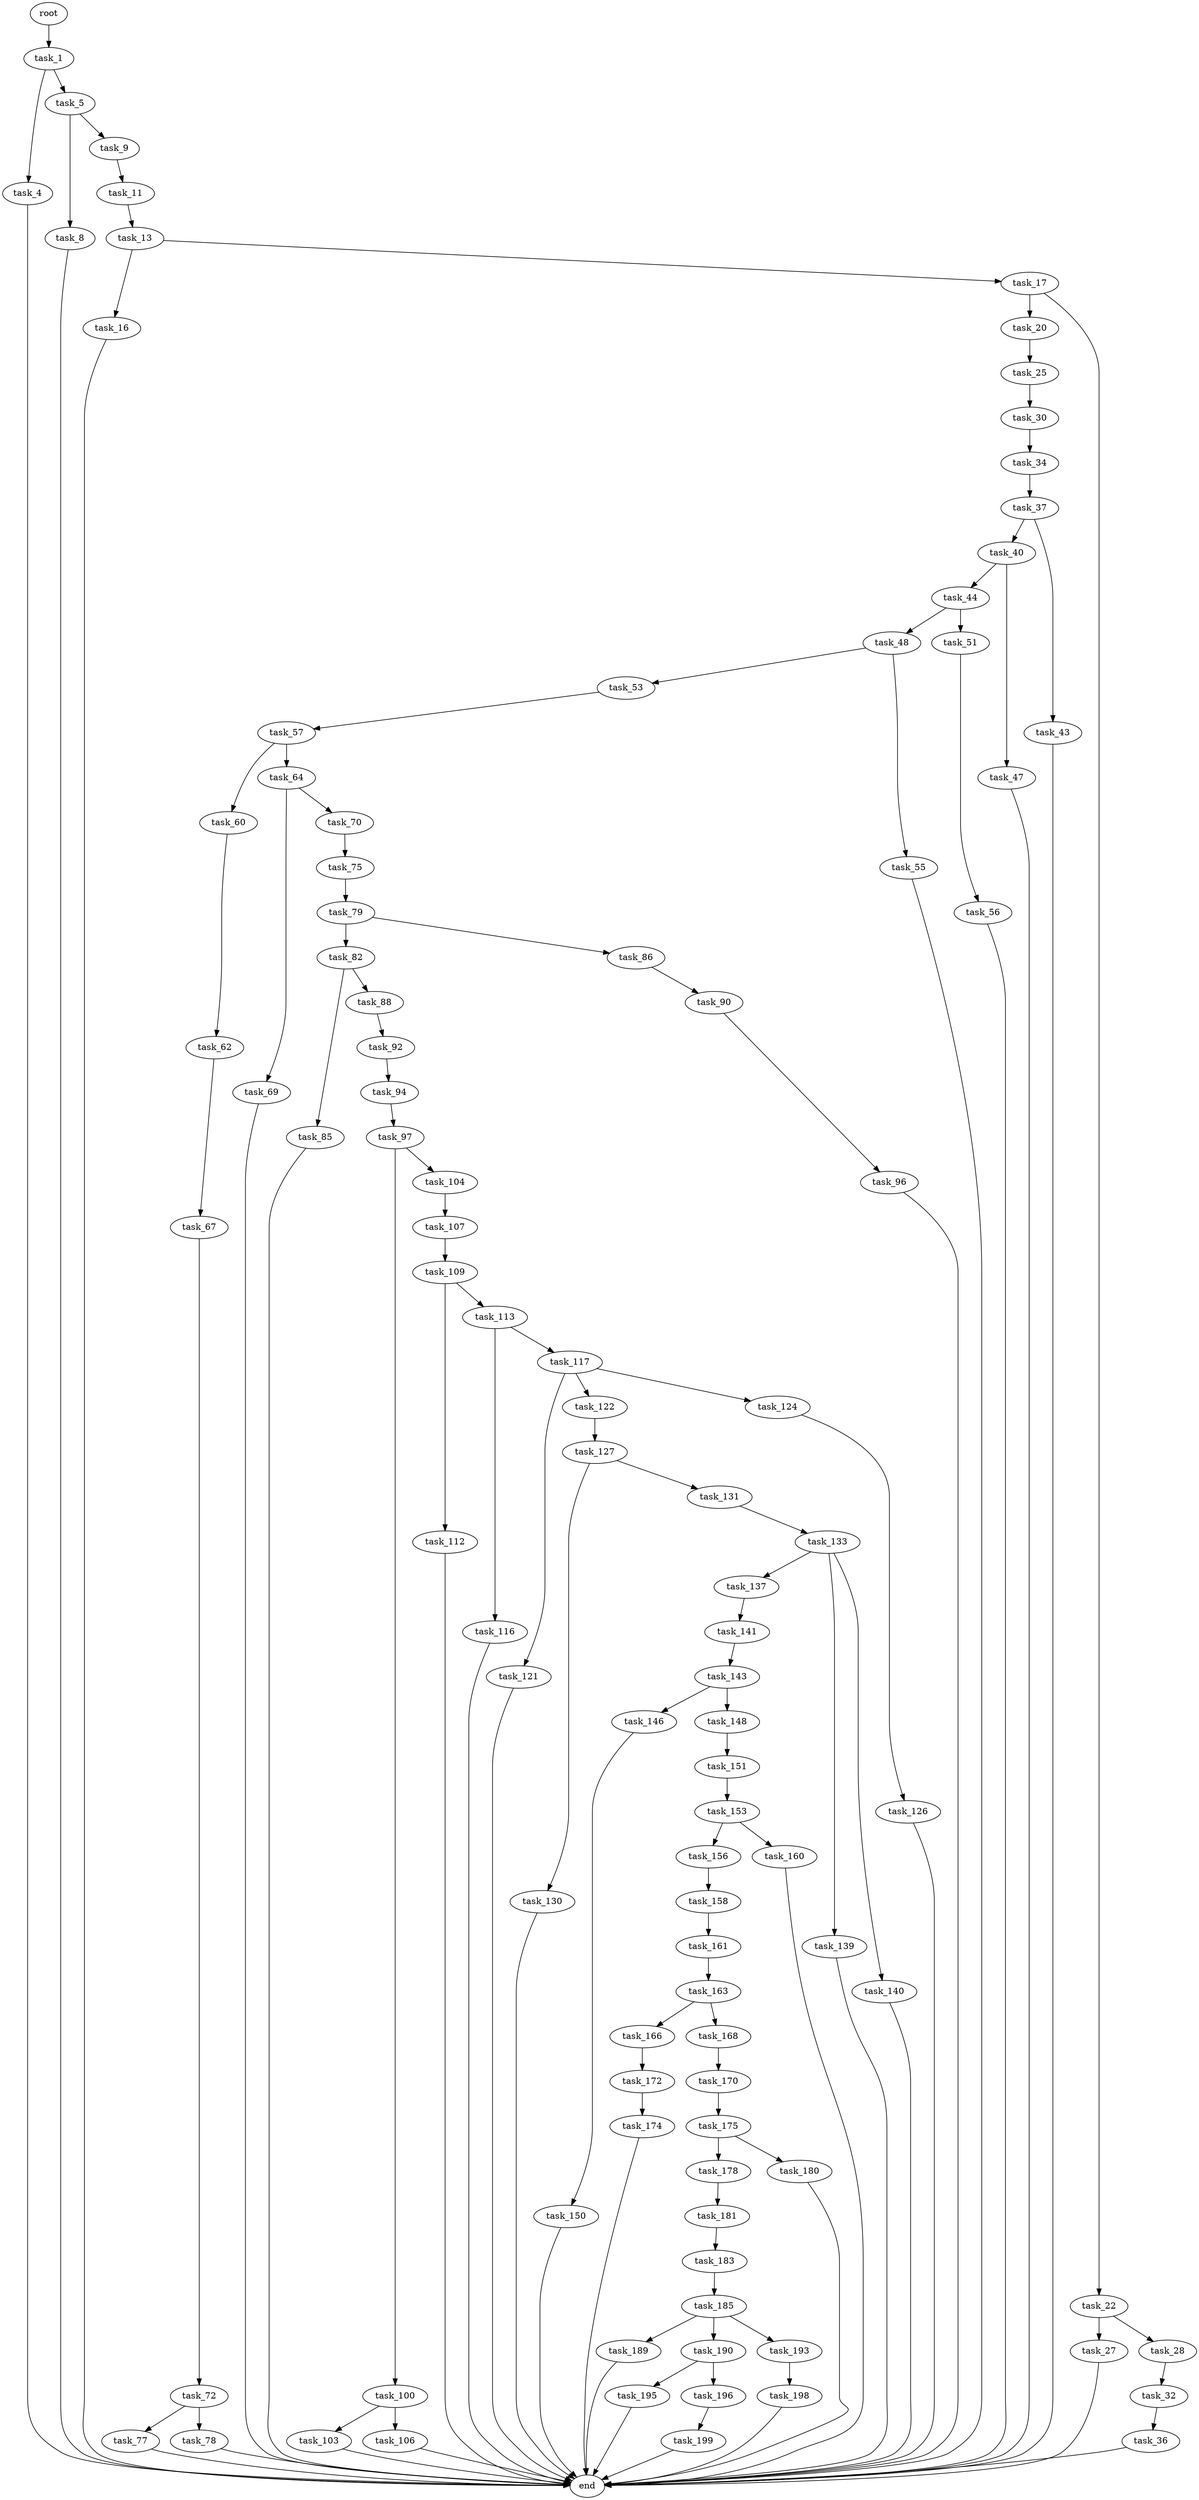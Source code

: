 digraph G {
  root [size="0.000000"];
  task_1 [size="844664580279.000000"];
  task_4 [size="8589934592.000000"];
  task_5 [size="102553744180.000000"];
  task_8 [size="2890870658.000000"];
  task_9 [size="6924400575.000000"];
  task_11 [size="231928233984.000000"];
  task_13 [size="1083506632527.000000"];
  task_16 [size="43564822165.000000"];
  task_17 [size="68719476736.000000"];
  task_20 [size="22726405474.000000"];
  task_22 [size="40752280484.000000"];
  task_25 [size="28991029248.000000"];
  task_27 [size="15962575978.000000"];
  task_28 [size="320559130045.000000"];
  task_30 [size="5860910565.000000"];
  task_32 [size="168025600195.000000"];
  task_34 [size="68719476736.000000"];
  task_36 [size="4543285517.000000"];
  task_37 [size="14412584597.000000"];
  task_40 [size="782757789696.000000"];
  task_43 [size="68719476736.000000"];
  task_44 [size="786005835875.000000"];
  task_47 [size="231928233984.000000"];
  task_48 [size="9257738291.000000"];
  task_51 [size="4043496685.000000"];
  task_53 [size="231928233984.000000"];
  task_55 [size="29809331227.000000"];
  task_56 [size="782757789696.000000"];
  task_57 [size="134217728000.000000"];
  task_60 [size="43878866097.000000"];
  task_62 [size="1073741824000.000000"];
  task_64 [size="326944300817.000000"];
  task_67 [size="8589934592.000000"];
  task_69 [size="192245888185.000000"];
  task_70 [size="68719476736.000000"];
  task_72 [size="4621125925.000000"];
  task_75 [size="782757789696.000000"];
  task_77 [size="357602395870.000000"];
  task_78 [size="1073741824000.000000"];
  task_79 [size="134217728000.000000"];
  task_82 [size="306887086997.000000"];
  task_85 [size="38431331110.000000"];
  task_86 [size="1073741824000.000000"];
  task_88 [size="231928233984.000000"];
  task_90 [size="330535422983.000000"];
  task_92 [size="1073741824000.000000"];
  task_94 [size="146999574859.000000"];
  task_96 [size="2505299863.000000"];
  task_97 [size="134217728000.000000"];
  task_100 [size="891615733443.000000"];
  task_103 [size="651340787932.000000"];
  task_104 [size="611455652047.000000"];
  task_106 [size="11104524972.000000"];
  task_107 [size="1358614482.000000"];
  task_109 [size="231928233984.000000"];
  task_112 [size="549755813888.000000"];
  task_113 [size="68719476736.000000"];
  task_116 [size="134217728000.000000"];
  task_117 [size="687473715203.000000"];
  task_121 [size="549755813888.000000"];
  task_122 [size="8589934592.000000"];
  task_124 [size="12957349100.000000"];
  task_126 [size="28991029248.000000"];
  task_127 [size="26438166427.000000"];
  task_130 [size="593877372669.000000"];
  task_131 [size="549755813888.000000"];
  task_133 [size="40424063628.000000"];
  task_137 [size="134217728000.000000"];
  task_139 [size="2248233438.000000"];
  task_140 [size="1073741824000.000000"];
  task_141 [size="639615906855.000000"];
  task_143 [size="7122154054.000000"];
  task_146 [size="16219464078.000000"];
  task_148 [size="1129409680072.000000"];
  task_150 [size="309635758412.000000"];
  task_151 [size="30398121999.000000"];
  task_153 [size="549755813888.000000"];
  task_156 [size="307676778277.000000"];
  task_158 [size="133726458923.000000"];
  task_160 [size="549755813888.000000"];
  task_161 [size="134217728000.000000"];
  task_163 [size="68719476736.000000"];
  task_166 [size="5334538841.000000"];
  task_168 [size="181422716720.000000"];
  task_170 [size="40414322927.000000"];
  task_172 [size="1332356041.000000"];
  task_174 [size="613033776649.000000"];
  task_175 [size="68719476736.000000"];
  task_178 [size="549755813888.000000"];
  task_180 [size="44413235953.000000"];
  task_181 [size="334789173448.000000"];
  task_183 [size="160488753192.000000"];
  task_185 [size="1853272738.000000"];
  task_189 [size="134217728000.000000"];
  task_190 [size="549755813888.000000"];
  task_193 [size="368293445632.000000"];
  task_195 [size="8589934592.000000"];
  task_196 [size="549755813888.000000"];
  task_198 [size="782757789696.000000"];
  task_199 [size="208320902533.000000"];
  end [size="0.000000"];

  root -> task_1 [size="1.000000"];
  task_1 -> task_4 [size="838860800.000000"];
  task_1 -> task_5 [size="838860800.000000"];
  task_4 -> end [size="1.000000"];
  task_5 -> task_8 [size="75497472.000000"];
  task_5 -> task_9 [size="75497472.000000"];
  task_8 -> end [size="1.000000"];
  task_9 -> task_11 [size="411041792.000000"];
  task_11 -> task_13 [size="301989888.000000"];
  task_13 -> task_16 [size="838860800.000000"];
  task_13 -> task_17 [size="838860800.000000"];
  task_16 -> end [size="1.000000"];
  task_17 -> task_20 [size="134217728.000000"];
  task_17 -> task_22 [size="134217728.000000"];
  task_20 -> task_25 [size="33554432.000000"];
  task_22 -> task_27 [size="679477248.000000"];
  task_22 -> task_28 [size="679477248.000000"];
  task_25 -> task_30 [size="75497472.000000"];
  task_27 -> end [size="1.000000"];
  task_28 -> task_32 [size="679477248.000000"];
  task_30 -> task_34 [size="301989888.000000"];
  task_32 -> task_36 [size="134217728.000000"];
  task_34 -> task_37 [size="134217728.000000"];
  task_36 -> end [size="1.000000"];
  task_37 -> task_40 [size="679477248.000000"];
  task_37 -> task_43 [size="679477248.000000"];
  task_40 -> task_44 [size="679477248.000000"];
  task_40 -> task_47 [size="679477248.000000"];
  task_43 -> end [size="1.000000"];
  task_44 -> task_48 [size="679477248.000000"];
  task_44 -> task_51 [size="679477248.000000"];
  task_47 -> end [size="1.000000"];
  task_48 -> task_53 [size="536870912.000000"];
  task_48 -> task_55 [size="536870912.000000"];
  task_51 -> task_56 [size="209715200.000000"];
  task_53 -> task_57 [size="301989888.000000"];
  task_55 -> end [size="1.000000"];
  task_56 -> end [size="1.000000"];
  task_57 -> task_60 [size="209715200.000000"];
  task_57 -> task_64 [size="209715200.000000"];
  task_60 -> task_62 [size="209715200.000000"];
  task_62 -> task_67 [size="838860800.000000"];
  task_64 -> task_69 [size="536870912.000000"];
  task_64 -> task_70 [size="536870912.000000"];
  task_67 -> task_72 [size="33554432.000000"];
  task_69 -> end [size="1.000000"];
  task_70 -> task_75 [size="134217728.000000"];
  task_72 -> task_77 [size="75497472.000000"];
  task_72 -> task_78 [size="75497472.000000"];
  task_75 -> task_79 [size="679477248.000000"];
  task_77 -> end [size="1.000000"];
  task_78 -> end [size="1.000000"];
  task_79 -> task_82 [size="209715200.000000"];
  task_79 -> task_86 [size="209715200.000000"];
  task_82 -> task_85 [size="209715200.000000"];
  task_82 -> task_88 [size="209715200.000000"];
  task_85 -> end [size="1.000000"];
  task_86 -> task_90 [size="838860800.000000"];
  task_88 -> task_92 [size="301989888.000000"];
  task_90 -> task_96 [size="301989888.000000"];
  task_92 -> task_94 [size="838860800.000000"];
  task_94 -> task_97 [size="134217728.000000"];
  task_96 -> end [size="1.000000"];
  task_97 -> task_100 [size="209715200.000000"];
  task_97 -> task_104 [size="209715200.000000"];
  task_100 -> task_103 [size="838860800.000000"];
  task_100 -> task_106 [size="838860800.000000"];
  task_103 -> end [size="1.000000"];
  task_104 -> task_107 [size="411041792.000000"];
  task_106 -> end [size="1.000000"];
  task_107 -> task_109 [size="33554432.000000"];
  task_109 -> task_112 [size="301989888.000000"];
  task_109 -> task_113 [size="301989888.000000"];
  task_112 -> end [size="1.000000"];
  task_113 -> task_116 [size="134217728.000000"];
  task_113 -> task_117 [size="134217728.000000"];
  task_116 -> end [size="1.000000"];
  task_117 -> task_121 [size="679477248.000000"];
  task_117 -> task_122 [size="679477248.000000"];
  task_117 -> task_124 [size="679477248.000000"];
  task_121 -> end [size="1.000000"];
  task_122 -> task_127 [size="33554432.000000"];
  task_124 -> task_126 [size="536870912.000000"];
  task_126 -> end [size="1.000000"];
  task_127 -> task_130 [size="536870912.000000"];
  task_127 -> task_131 [size="536870912.000000"];
  task_130 -> end [size="1.000000"];
  task_131 -> task_133 [size="536870912.000000"];
  task_133 -> task_137 [size="33554432.000000"];
  task_133 -> task_139 [size="33554432.000000"];
  task_133 -> task_140 [size="33554432.000000"];
  task_137 -> task_141 [size="209715200.000000"];
  task_139 -> end [size="1.000000"];
  task_140 -> end [size="1.000000"];
  task_141 -> task_143 [size="411041792.000000"];
  task_143 -> task_146 [size="411041792.000000"];
  task_143 -> task_148 [size="411041792.000000"];
  task_146 -> task_150 [size="838860800.000000"];
  task_148 -> task_151 [size="838860800.000000"];
  task_150 -> end [size="1.000000"];
  task_151 -> task_153 [size="33554432.000000"];
  task_153 -> task_156 [size="536870912.000000"];
  task_153 -> task_160 [size="536870912.000000"];
  task_156 -> task_158 [size="301989888.000000"];
  task_158 -> task_161 [size="209715200.000000"];
  task_160 -> end [size="1.000000"];
  task_161 -> task_163 [size="209715200.000000"];
  task_163 -> task_166 [size="134217728.000000"];
  task_163 -> task_168 [size="134217728.000000"];
  task_166 -> task_172 [size="301989888.000000"];
  task_168 -> task_170 [size="301989888.000000"];
  task_170 -> task_175 [size="838860800.000000"];
  task_172 -> task_174 [size="134217728.000000"];
  task_174 -> end [size="1.000000"];
  task_175 -> task_178 [size="134217728.000000"];
  task_175 -> task_180 [size="134217728.000000"];
  task_178 -> task_181 [size="536870912.000000"];
  task_180 -> end [size="1.000000"];
  task_181 -> task_183 [size="301989888.000000"];
  task_183 -> task_185 [size="679477248.000000"];
  task_185 -> task_189 [size="134217728.000000"];
  task_185 -> task_190 [size="134217728.000000"];
  task_185 -> task_193 [size="134217728.000000"];
  task_189 -> end [size="1.000000"];
  task_190 -> task_195 [size="536870912.000000"];
  task_190 -> task_196 [size="536870912.000000"];
  task_193 -> task_198 [size="411041792.000000"];
  task_195 -> end [size="1.000000"];
  task_196 -> task_199 [size="536870912.000000"];
  task_198 -> end [size="1.000000"];
  task_199 -> end [size="1.000000"];
}
